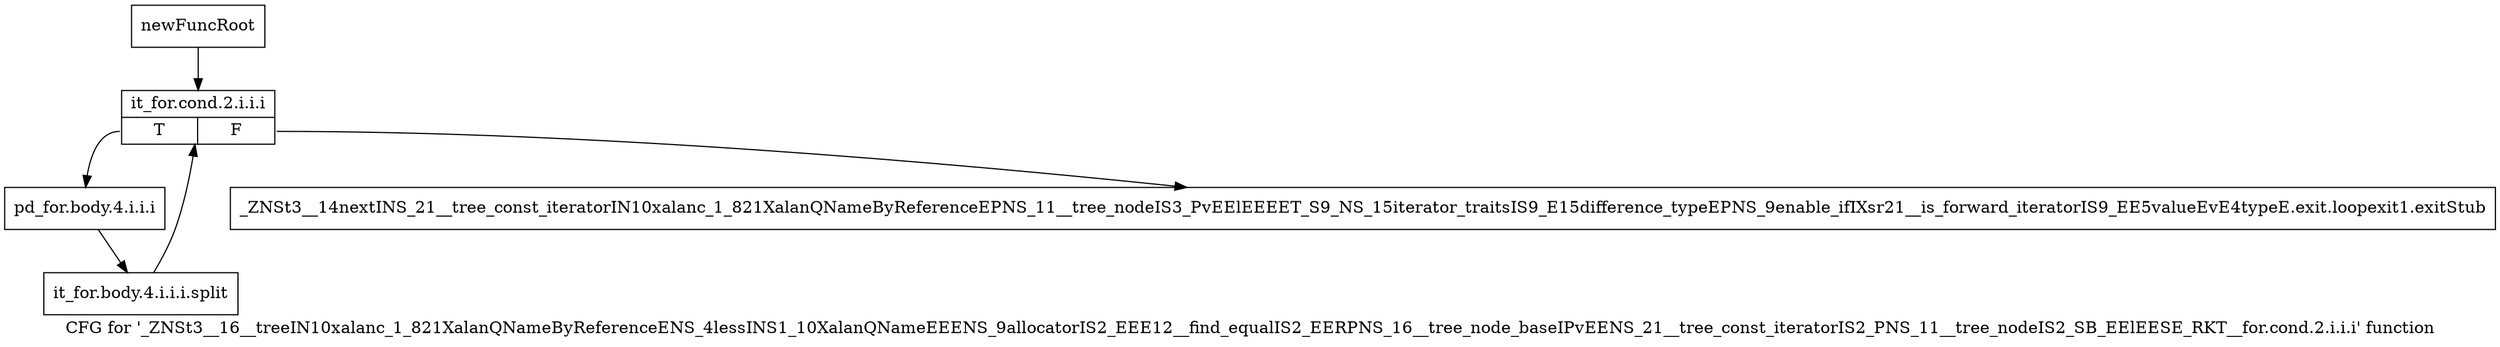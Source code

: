 digraph "CFG for '_ZNSt3__16__treeIN10xalanc_1_821XalanQNameByReferenceENS_4lessINS1_10XalanQNameEEENS_9allocatorIS2_EEE12__find_equalIS2_EERPNS_16__tree_node_baseIPvEENS_21__tree_const_iteratorIS2_PNS_11__tree_nodeIS2_SB_EElEESE_RKT__for.cond.2.i.i.i' function" {
	label="CFG for '_ZNSt3__16__treeIN10xalanc_1_821XalanQNameByReferenceENS_4lessINS1_10XalanQNameEEENS_9allocatorIS2_EEE12__find_equalIS2_EERPNS_16__tree_node_baseIPvEENS_21__tree_const_iteratorIS2_PNS_11__tree_nodeIS2_SB_EElEESE_RKT__for.cond.2.i.i.i' function";

	Node0xa090650 [shape=record,label="{newFuncRoot}"];
	Node0xa090650 -> Node0xa0906f0;
	Node0xa0906a0 [shape=record,label="{_ZNSt3__14nextINS_21__tree_const_iteratorIN10xalanc_1_821XalanQNameByReferenceEPNS_11__tree_nodeIS3_PvEElEEEET_S9_NS_15iterator_traitsIS9_E15difference_typeEPNS_9enable_ifIXsr21__is_forward_iteratorIS9_EE5valueEvE4typeE.exit.loopexit1.exitStub}"];
	Node0xa0906f0 [shape=record,label="{it_for.cond.2.i.i.i|{<s0>T|<s1>F}}"];
	Node0xa0906f0:s0 -> Node0xa090740;
	Node0xa0906f0:s1 -> Node0xa0906a0;
	Node0xa090740 [shape=record,label="{pd_for.body.4.i.i.i}"];
	Node0xa090740 -> Node0xd12be00;
	Node0xd12be00 [shape=record,label="{it_for.body.4.i.i.i.split}"];
	Node0xd12be00 -> Node0xa0906f0;
}
